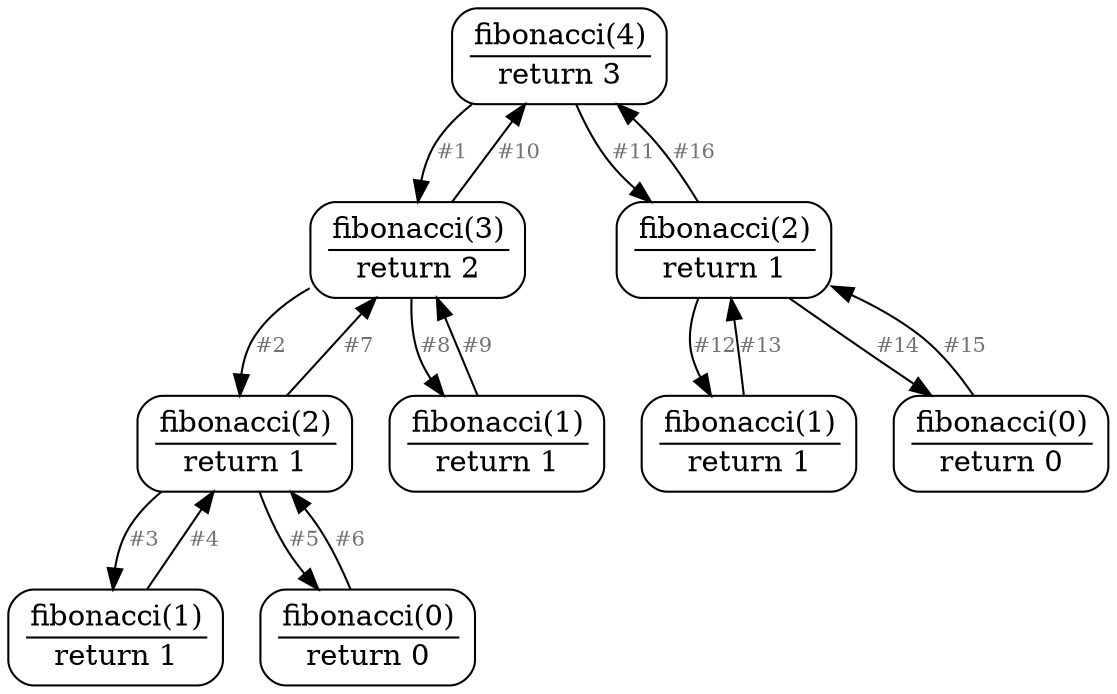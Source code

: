 digraph {
graph [
  rankdir=TB
];
node [
  style=rounded,
  shape=rectangle
];
edge [
  arrowsize=1,
  color=black,
  fontsize=10,
  fontcolor=gray45
];

4298522832 [
  label=<<TABLE BORDER="0" CELLBORDER="0" CELLSPACING="0"><TR><TD>fibonacci(4)</TD></TR><HR/><TR><TD>return 3</TD></TR></TABLE>>
];
4298522864 [
  label=<<TABLE BORDER="0" CELLBORDER="0" CELLSPACING="0"><TR><TD>fibonacci(3)</TD></TR><HR/><TR><TD>return 2</TD></TR></TABLE>>
];
4298522896 [
  label=<<TABLE BORDER="0" CELLBORDER="0" CELLSPACING="0"><TR><TD>fibonacci(2)</TD></TR><HR/><TR><TD>return 1</TD></TR></TABLE>>
];
4298522928 [
  label=<<TABLE BORDER="0" CELLBORDER="0" CELLSPACING="0"><TR><TD>fibonacci(1)</TD></TR><HR/><TR><TD>return 1</TD></TR></TABLE>>
];
4298522960 [
  label=<<TABLE BORDER="0" CELLBORDER="0" CELLSPACING="0"><TR><TD>fibonacci(0)</TD></TR><HR/><TR><TD>return 0</TD></TR></TABLE>>
];
4298522992 [
  label=<<TABLE BORDER="0" CELLBORDER="0" CELLSPACING="0"><TR><TD>fibonacci(1)</TD></TR><HR/><TR><TD>return 1</TD></TR></TABLE>>
];
4298523024 [
  label=<<TABLE BORDER="0" CELLBORDER="0" CELLSPACING="0"><TR><TD>fibonacci(2)</TD></TR><HR/><TR><TD>return 1</TD></TR></TABLE>>
];
4298523056 [
  label=<<TABLE BORDER="0" CELLBORDER="0" CELLSPACING="0"><TR><TD>fibonacci(1)</TD></TR><HR/><TR><TD>return 1</TD></TR></TABLE>>
];
4298523088 [
  label=<<TABLE BORDER="0" CELLBORDER="0" CELLSPACING="0"><TR><TD>fibonacci(0)</TD></TR><HR/><TR><TD>return 0</TD></TR></TABLE>>
];
4298522832 -> 4298522864 [
  label="#1"
];
4298522864 -> 4298522896 [
  label="#2"
];
4298522896 -> 4298522928 [
  label="#3"
];
4298522928 -> 4298522896 [
  label="#4"
];
4298522896 -> 4298522960 [
  label="#5"
];
4298522960 -> 4298522896 [
  label="#6"
];
4298522896 -> 4298522864 [
  label="#7"
];
4298522864 -> 4298522992 [
  label="#8"
];
4298522992 -> 4298522864 [
  label="#9"
];
4298522864 -> 4298522832 [
  label="#10"
];
4298522832 -> 4298523024 [
  label="#11"
];
4298523024 -> 4298523056 [
  label="#12"
];
4298523056 -> 4298523024 [
  label="#13"
];
4298523024 -> 4298523088 [
  label="#14"
];
4298523088 -> 4298523024 [
  label="#15"
];
4298523024 -> 4298522832 [
  label="#16"
];
}
